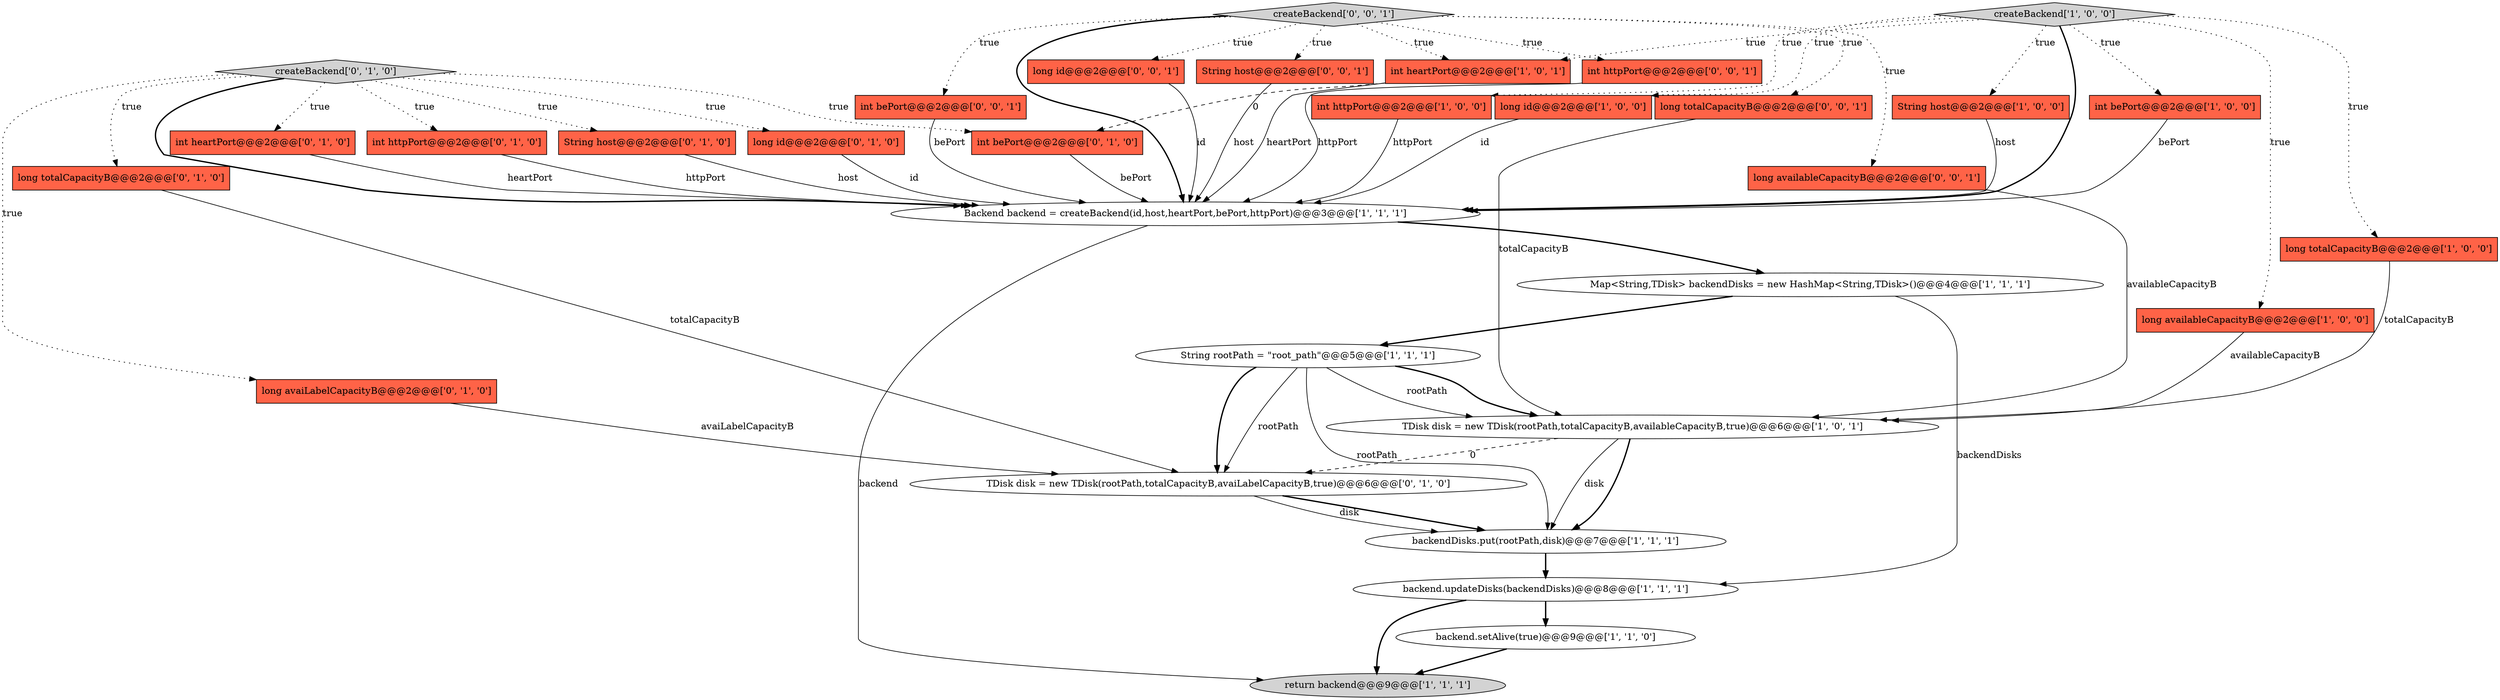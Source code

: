 digraph {
5 [style = filled, label = "return backend@@@9@@@['1', '1', '1']", fillcolor = lightgray, shape = ellipse image = "AAA0AAABBB1BBB"];
16 [style = filled, label = "int heartPort@@@2@@@['0', '1', '0']", fillcolor = tomato, shape = box image = "AAA0AAABBB2BBB"];
28 [style = filled, label = "long totalCapacityB@@@2@@@['0', '0', '1']", fillcolor = tomato, shape = box image = "AAA0AAABBB3BBB"];
17 [style = filled, label = "long avaiLabelCapacityB@@@2@@@['0', '1', '0']", fillcolor = tomato, shape = box image = "AAA0AAABBB2BBB"];
24 [style = filled, label = "int bePort@@@2@@@['0', '1', '0']", fillcolor = tomato, shape = box image = "AAA1AAABBB2BBB"];
29 [style = filled, label = "long availableCapacityB@@@2@@@['0', '0', '1']", fillcolor = tomato, shape = box image = "AAA0AAABBB3BBB"];
23 [style = filled, label = "TDisk disk = new TDisk(rootPath,totalCapacityB,avaiLabelCapacityB,true)@@@6@@@['0', '1', '0']", fillcolor = white, shape = ellipse image = "AAA1AAABBB2BBB"];
27 [style = filled, label = "createBackend['0', '0', '1']", fillcolor = lightgray, shape = diamond image = "AAA0AAABBB3BBB"];
13 [style = filled, label = "String host@@@2@@@['1', '0', '0']", fillcolor = tomato, shape = box image = "AAA0AAABBB1BBB"];
30 [style = filled, label = "int bePort@@@2@@@['0', '0', '1']", fillcolor = tomato, shape = box image = "AAA0AAABBB3BBB"];
3 [style = filled, label = "createBackend['1', '0', '0']", fillcolor = lightgray, shape = diamond image = "AAA0AAABBB1BBB"];
8 [style = filled, label = "int bePort@@@2@@@['1', '0', '0']", fillcolor = tomato, shape = box image = "AAA0AAABBB1BBB"];
12 [style = filled, label = "int httpPort@@@2@@@['1', '0', '0']", fillcolor = tomato, shape = box image = "AAA0AAABBB1BBB"];
31 [style = filled, label = "String host@@@2@@@['0', '0', '1']", fillcolor = tomato, shape = box image = "AAA0AAABBB3BBB"];
0 [style = filled, label = "backend.updateDisks(backendDisks)@@@8@@@['1', '1', '1']", fillcolor = white, shape = ellipse image = "AAA0AAABBB1BBB"];
2 [style = filled, label = "backend.setAlive(true)@@@9@@@['1', '1', '0']", fillcolor = white, shape = ellipse image = "AAA0AAABBB1BBB"];
20 [style = filled, label = "long totalCapacityB@@@2@@@['0', '1', '0']", fillcolor = tomato, shape = box image = "AAA0AAABBB2BBB"];
1 [style = filled, label = "Map<String,TDisk> backendDisks = new HashMap<String,TDisk>()@@@4@@@['1', '1', '1']", fillcolor = white, shape = ellipse image = "AAA0AAABBB1BBB"];
25 [style = filled, label = "int httpPort@@@2@@@['0', '0', '1']", fillcolor = tomato, shape = box image = "AAA0AAABBB3BBB"];
18 [style = filled, label = "int httpPort@@@2@@@['0', '1', '0']", fillcolor = tomato, shape = box image = "AAA0AAABBB2BBB"];
10 [style = filled, label = "long totalCapacityB@@@2@@@['1', '0', '0']", fillcolor = tomato, shape = box image = "AAA0AAABBB1BBB"];
6 [style = filled, label = "backendDisks.put(rootPath,disk)@@@7@@@['1', '1', '1']", fillcolor = white, shape = ellipse image = "AAA0AAABBB1BBB"];
22 [style = filled, label = "String host@@@2@@@['0', '1', '0']", fillcolor = tomato, shape = box image = "AAA0AAABBB2BBB"];
19 [style = filled, label = "long id@@@2@@@['0', '1', '0']", fillcolor = tomato, shape = box image = "AAA0AAABBB2BBB"];
9 [style = filled, label = "String rootPath = \"root_path\"@@@5@@@['1', '1', '1']", fillcolor = white, shape = ellipse image = "AAA0AAABBB1BBB"];
7 [style = filled, label = "long id@@@2@@@['1', '0', '0']", fillcolor = tomato, shape = box image = "AAA0AAABBB1BBB"];
15 [style = filled, label = "TDisk disk = new TDisk(rootPath,totalCapacityB,availableCapacityB,true)@@@6@@@['1', '0', '1']", fillcolor = white, shape = ellipse image = "AAA0AAABBB1BBB"];
14 [style = filled, label = "int heartPort@@@2@@@['1', '0', '1']", fillcolor = tomato, shape = box image = "AAA0AAABBB1BBB"];
21 [style = filled, label = "createBackend['0', '1', '0']", fillcolor = lightgray, shape = diamond image = "AAA0AAABBB2BBB"];
11 [style = filled, label = "long availableCapacityB@@@2@@@['1', '0', '0']", fillcolor = tomato, shape = box image = "AAA0AAABBB1BBB"];
4 [style = filled, label = "Backend backend = createBackend(id,host,heartPort,bePort,httpPort)@@@3@@@['1', '1', '1']", fillcolor = white, shape = ellipse image = "AAA0AAABBB1BBB"];
26 [style = filled, label = "long id@@@2@@@['0', '0', '1']", fillcolor = tomato, shape = box image = "AAA0AAABBB3BBB"];
1->0 [style = solid, label="backendDisks"];
27->30 [style = dotted, label="true"];
3->12 [style = dotted, label="true"];
17->23 [style = solid, label="avaiLabelCapacityB"];
9->15 [style = solid, label="rootPath"];
10->15 [style = solid, label="totalCapacityB"];
26->4 [style = solid, label="id"];
27->31 [style = dotted, label="true"];
1->9 [style = bold, label=""];
27->14 [style = dotted, label="true"];
4->5 [style = solid, label="backend"];
27->29 [style = dotted, label="true"];
25->4 [style = solid, label="httpPort"];
21->18 [style = dotted, label="true"];
27->4 [style = bold, label=""];
31->4 [style = solid, label="host"];
2->5 [style = bold, label=""];
6->0 [style = bold, label=""];
21->24 [style = dotted, label="true"];
13->4 [style = solid, label="host"];
9->15 [style = bold, label=""];
3->8 [style = dotted, label="true"];
22->4 [style = solid, label="host"];
16->4 [style = solid, label="heartPort"];
3->14 [style = dotted, label="true"];
21->22 [style = dotted, label="true"];
21->17 [style = dotted, label="true"];
9->6 [style = solid, label="rootPath"];
27->26 [style = dotted, label="true"];
21->20 [style = dotted, label="true"];
18->4 [style = solid, label="httpPort"];
15->6 [style = bold, label=""];
4->1 [style = bold, label=""];
8->4 [style = solid, label="bePort"];
3->10 [style = dotted, label="true"];
23->6 [style = bold, label=""];
14->24 [style = dashed, label="0"];
11->15 [style = solid, label="availableCapacityB"];
15->6 [style = solid, label="disk"];
24->4 [style = solid, label="bePort"];
12->4 [style = solid, label="httpPort"];
3->11 [style = dotted, label="true"];
21->19 [style = dotted, label="true"];
14->4 [style = solid, label="heartPort"];
29->15 [style = solid, label="availableCapacityB"];
9->23 [style = bold, label=""];
27->25 [style = dotted, label="true"];
19->4 [style = solid, label="id"];
0->2 [style = bold, label=""];
0->5 [style = bold, label=""];
9->23 [style = solid, label="rootPath"];
23->6 [style = solid, label="disk"];
3->7 [style = dotted, label="true"];
21->16 [style = dotted, label="true"];
21->4 [style = bold, label=""];
27->28 [style = dotted, label="true"];
15->23 [style = dashed, label="0"];
7->4 [style = solid, label="id"];
3->13 [style = dotted, label="true"];
28->15 [style = solid, label="totalCapacityB"];
20->23 [style = solid, label="totalCapacityB"];
3->4 [style = bold, label=""];
30->4 [style = solid, label="bePort"];
}
